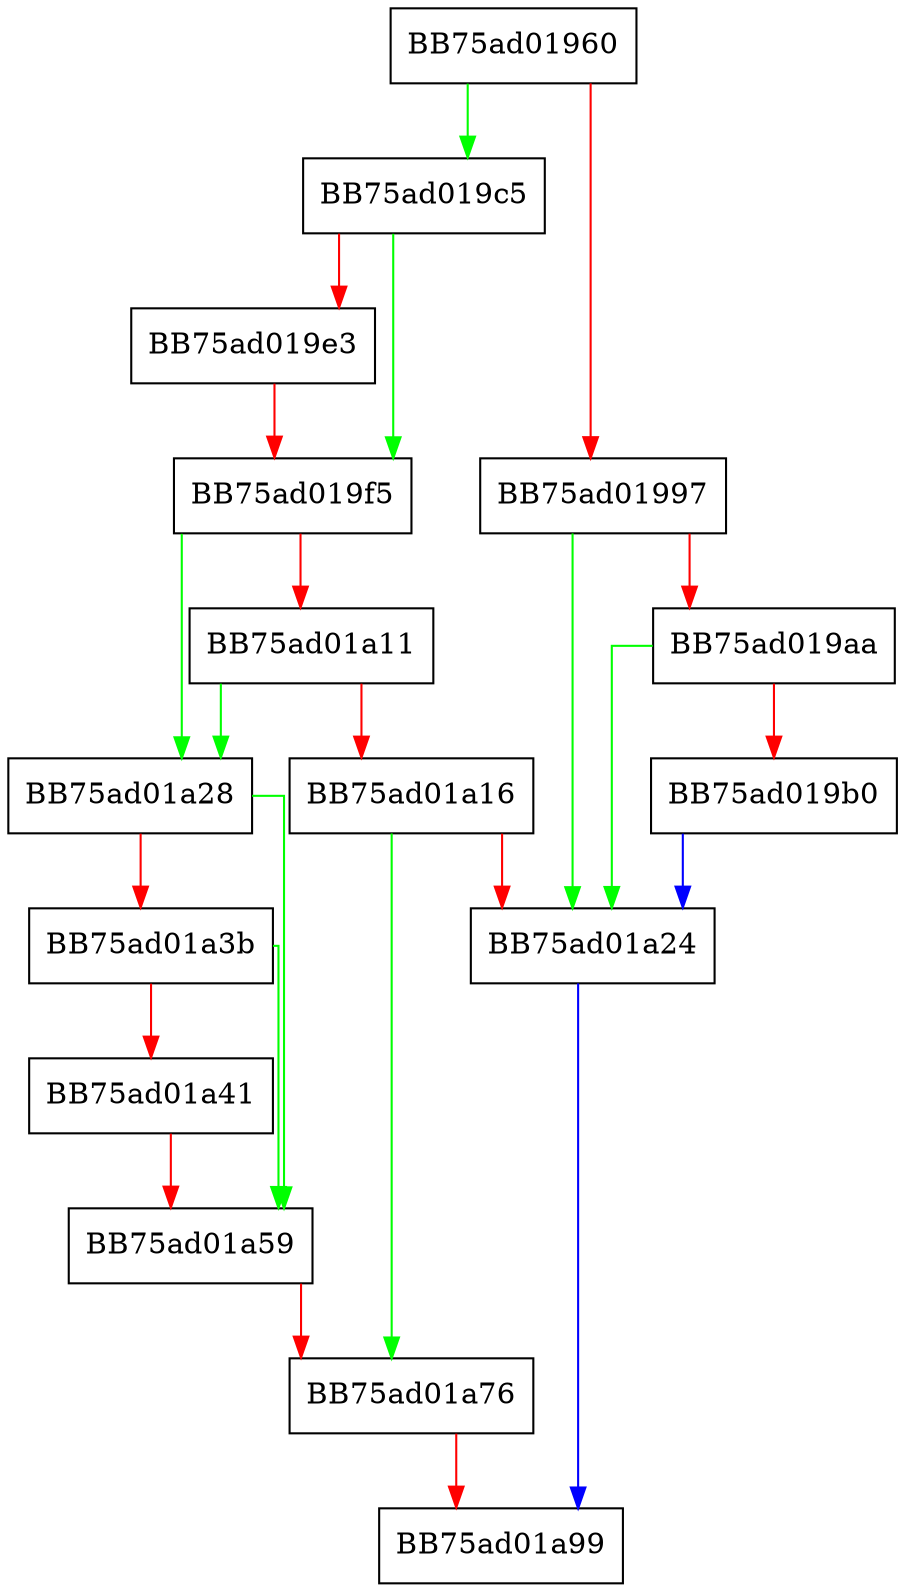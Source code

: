 digraph GenerateDetection {
  node [shape="box"];
  graph [splines=ortho];
  BB75ad01960 -> BB75ad019c5 [color="green"];
  BB75ad01960 -> BB75ad01997 [color="red"];
  BB75ad01997 -> BB75ad01a24 [color="green"];
  BB75ad01997 -> BB75ad019aa [color="red"];
  BB75ad019aa -> BB75ad01a24 [color="green"];
  BB75ad019aa -> BB75ad019b0 [color="red"];
  BB75ad019b0 -> BB75ad01a24 [color="blue"];
  BB75ad019c5 -> BB75ad019f5 [color="green"];
  BB75ad019c5 -> BB75ad019e3 [color="red"];
  BB75ad019e3 -> BB75ad019f5 [color="red"];
  BB75ad019f5 -> BB75ad01a28 [color="green"];
  BB75ad019f5 -> BB75ad01a11 [color="red"];
  BB75ad01a11 -> BB75ad01a28 [color="green"];
  BB75ad01a11 -> BB75ad01a16 [color="red"];
  BB75ad01a16 -> BB75ad01a76 [color="green"];
  BB75ad01a16 -> BB75ad01a24 [color="red"];
  BB75ad01a24 -> BB75ad01a99 [color="blue"];
  BB75ad01a28 -> BB75ad01a59 [color="green"];
  BB75ad01a28 -> BB75ad01a3b [color="red"];
  BB75ad01a3b -> BB75ad01a59 [color="green"];
  BB75ad01a3b -> BB75ad01a41 [color="red"];
  BB75ad01a41 -> BB75ad01a59 [color="red"];
  BB75ad01a59 -> BB75ad01a76 [color="red"];
  BB75ad01a76 -> BB75ad01a99 [color="red"];
}